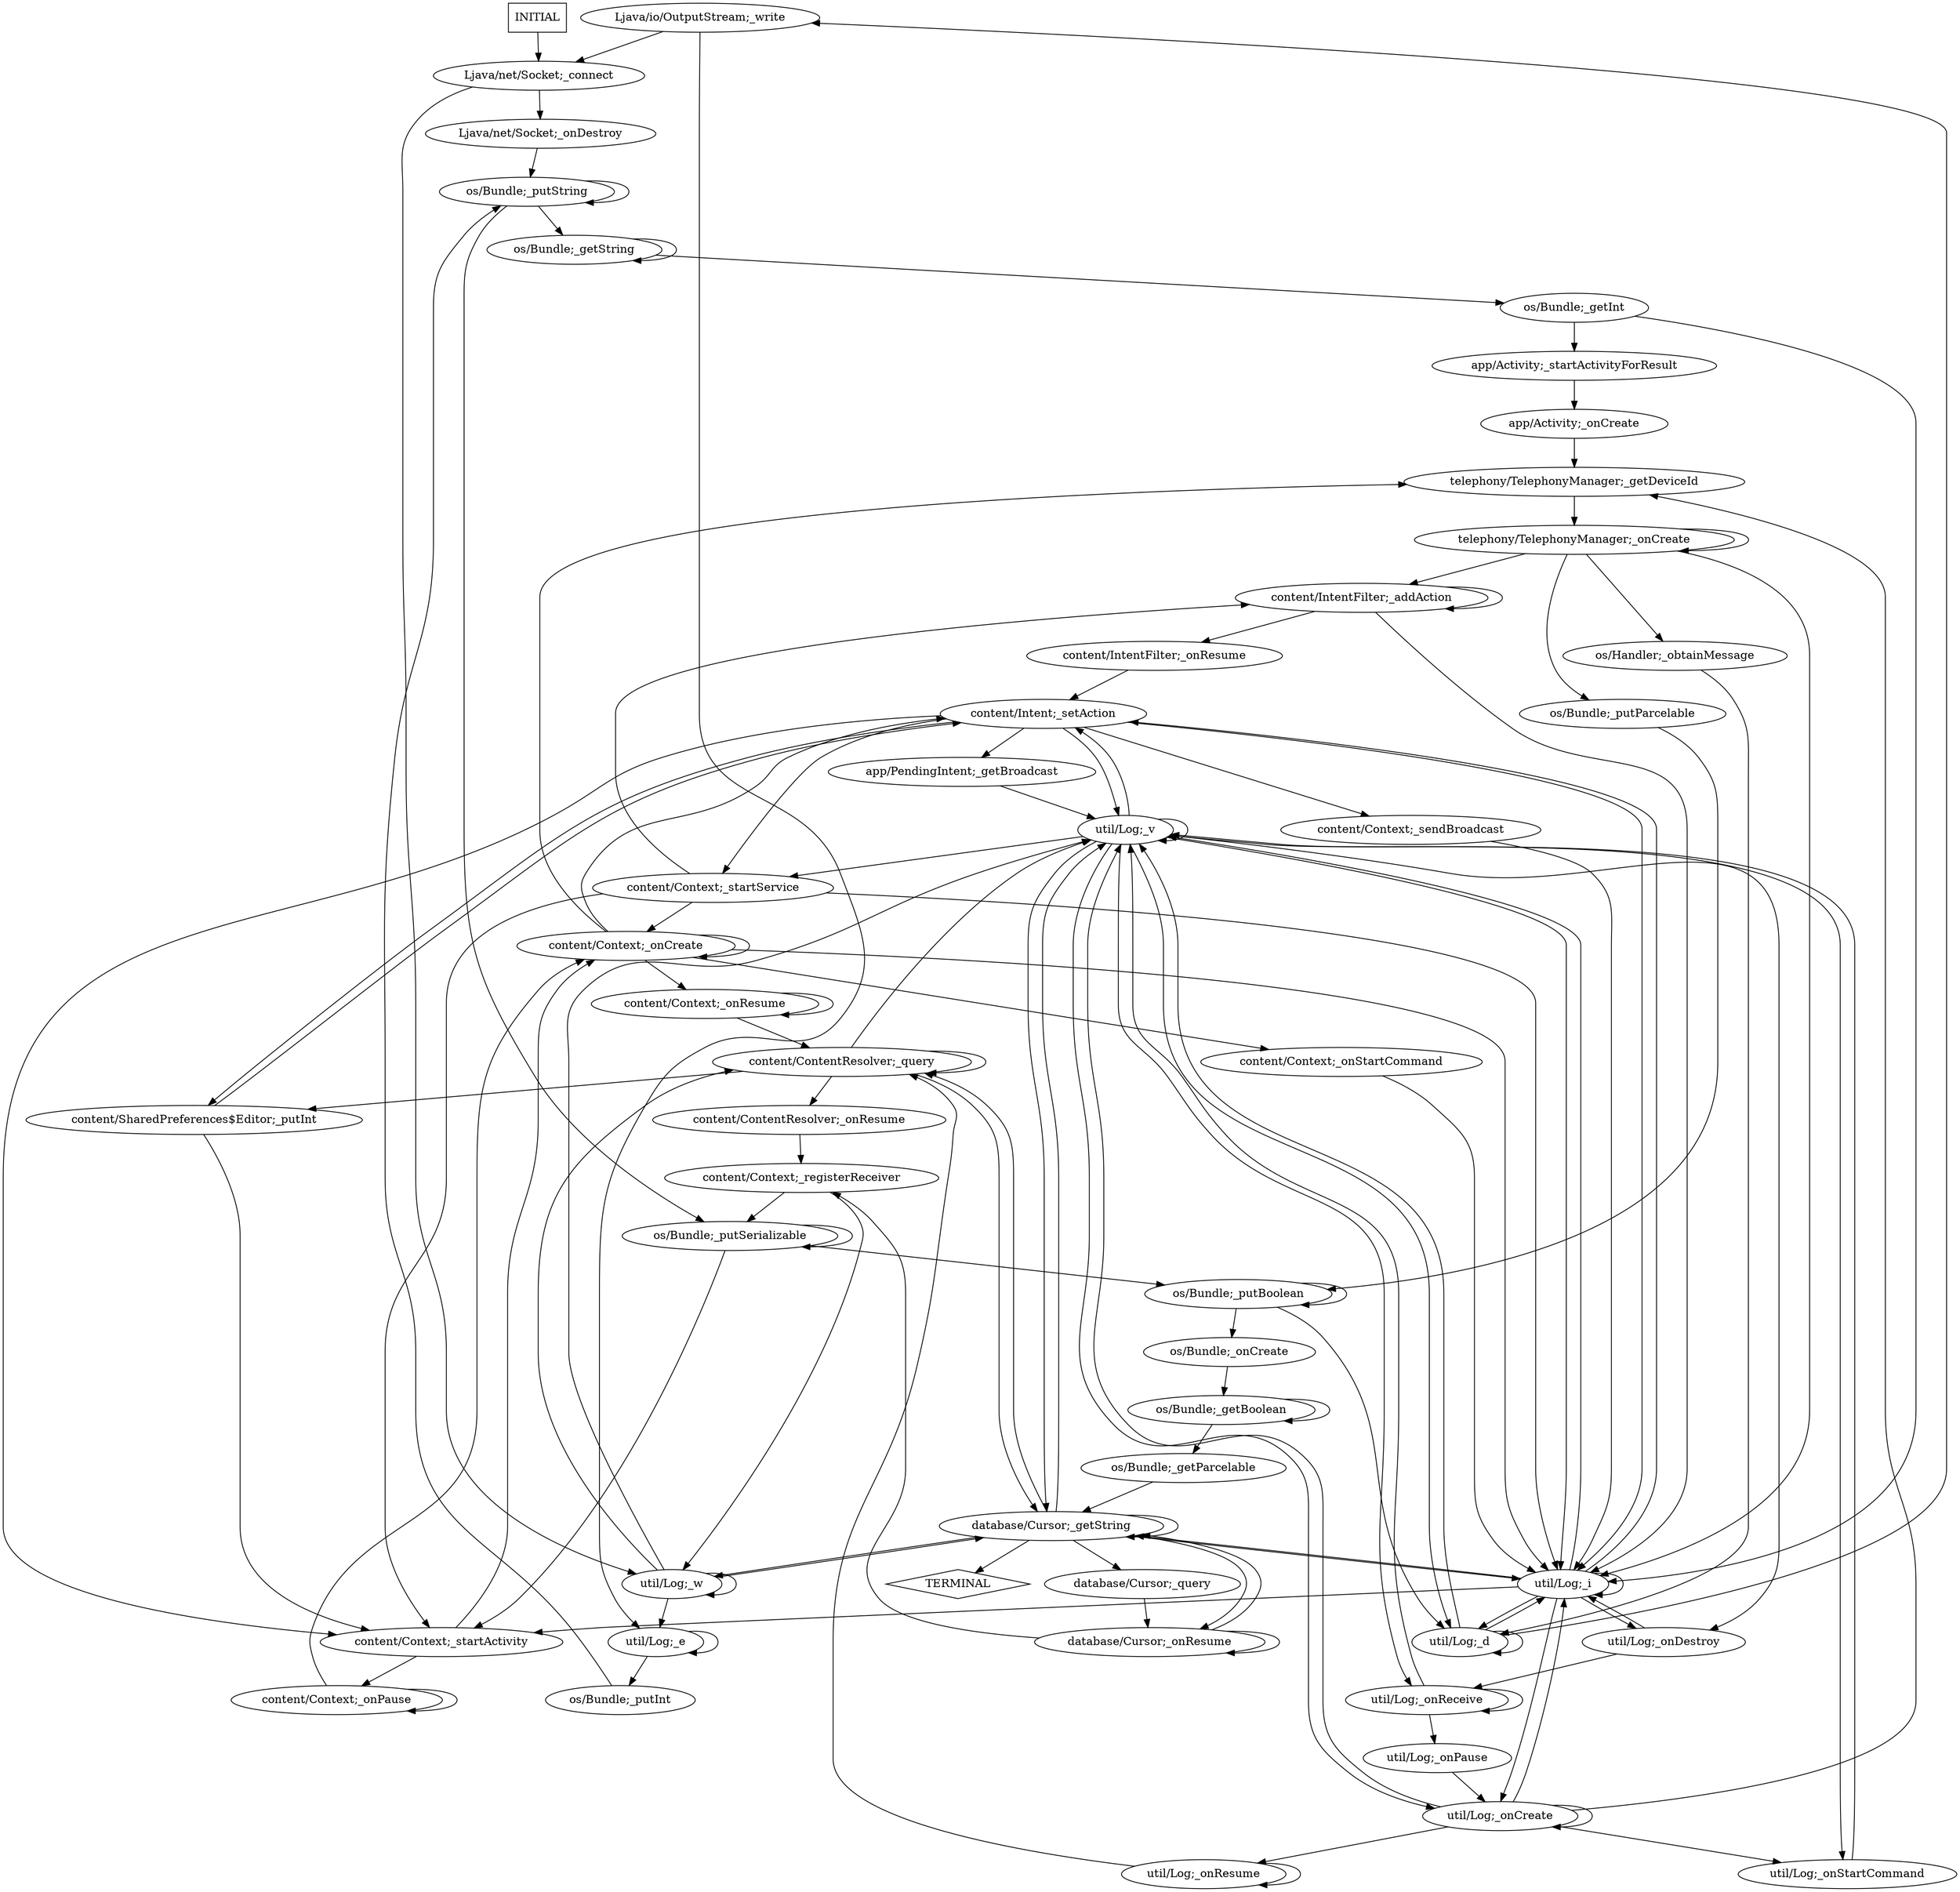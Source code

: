 digraph G {
  0 [label="Ljava/io/OutputStream;_write"];
  1 [label="Ljava/net/Socket;_connect"];
  2 [label="Ljava/net/Socket;_onDestroy"];
  3 [label="app/Activity;_onCreate"];
  4 [label="app/Activity;_startActivityForResult"];
  5 [label="app/PendingIntent;_getBroadcast"];
  6 [label="content/ContentResolver;_onResume"];
  7 [label="content/ContentResolver;_query"];
  8 [label="content/Context;_onCreate"];
  9 [label="content/Context;_onPause"];
  10 [label="content/Context;_onResume"];
  11 [label="content/Context;_onStartCommand"];
  12 [label="content/Context;_registerReceiver"];
  13 [label="content/Context;_sendBroadcast"];
  14 [label="content/Context;_startActivity"];
  15 [label="content/Context;_startService"];
  16 [label="content/Intent;_setAction"];
  17 [label="content/IntentFilter;_addAction"];
  18 [label="content/IntentFilter;_onResume"];
  19 [label="content/SharedPreferences$Editor;_putInt"];
  20 [label="database/Cursor;_getString"];
  21 [label="database/Cursor;_onResume"];
  22 [label="database/Cursor;_query"];
  23 [label="os/Bundle;_getBoolean"];
  24 [label="os/Bundle;_getInt"];
  25 [label="os/Bundle;_getParcelable"];
  26 [label="os/Bundle;_getString"];
  27 [label="os/Bundle;_onCreate"];
  28 [label="os/Bundle;_putBoolean"];
  29 [label="os/Bundle;_putInt"];
  30 [label="os/Bundle;_putParcelable"];
  31 [label="os/Bundle;_putSerializable"];
  32 [label="os/Bundle;_putString"];
  33 [label="os/Handler;_obtainMessage"];
  34 [label="telephony/TelephonyManager;_getDeviceId"];
  35 [label="telephony/TelephonyManager;_onCreate"];
  36 [label="util/Log;_d"];
  37 [label="util/Log;_e"];
  38 [label="util/Log;_i"];
  39 [label="util/Log;_onCreate"];
  40 [label="util/Log;_onDestroy"];
  41 [label="util/Log;_onPause"];
  42 [label="util/Log;_onReceive"];
  43 [label="util/Log;_onResume"];
  44 [label="util/Log;_onStartCommand"];
  45 [label="util/Log;_v"];
  46 [label="util/Log;_w"];
  47 [label="TERMINAL",shape=diamond];
  48 [label="INITIAL",shape=box];
0->1 
0->37 
1->2 
1->46 
2->32 
3->34 
4->3 
5->45 
6->12 
7->6 
7->7 
7->19 
7->20 
7->45 
8->8 
8->10 
8->11 
8->16 
8->34 
8->38 
9->8 
9->9 
10->7 
10->10 
11->38 
12->31 
12->46 
13->38 
14->8 
14->9 
15->8 
15->14 
15->17 
15->38 
16->5 
16->13 
16->14 
16->15 
16->19 
16->38 
16->45 
17->17 
17->18 
17->38 
18->16 
19->14 
19->16 
20->7 
20->20 
20->21 
20->22 
20->38 
20->45 
20->46 
20->47 
21->12 
21->20 
21->21 
22->21 
23->23 
23->25 
24->4 
24->38 
25->20 
26->24 
26->26 
27->23 
28->27 
28->28 
28->36 
29->32 
30->28 
31->14 
31->28 
31->31 
32->26 
32->31 
32->32 
33->36 
34->35 
35->17 
35->30 
35->33 
35->35 
35->38 
36->0 
36->36 
36->38 
36->45 
37->29 
37->37 
38->14 
38->16 
38->20 
38->36 
38->38 
38->39 
38->40 
38->45 
39->34 
39->38 
39->39 
39->43 
39->44 
39->45 
40->38 
40->42 
41->39 
42->41 
42->42 
42->45 
43->7 
43->43 
44->45 
45->15 
45->16 
45->20 
45->36 
45->38 
45->39 
45->40 
45->42 
45->44 
45->45 
46->7 
46->20 
46->37 
46->45 
46->46 
48->1 
}
